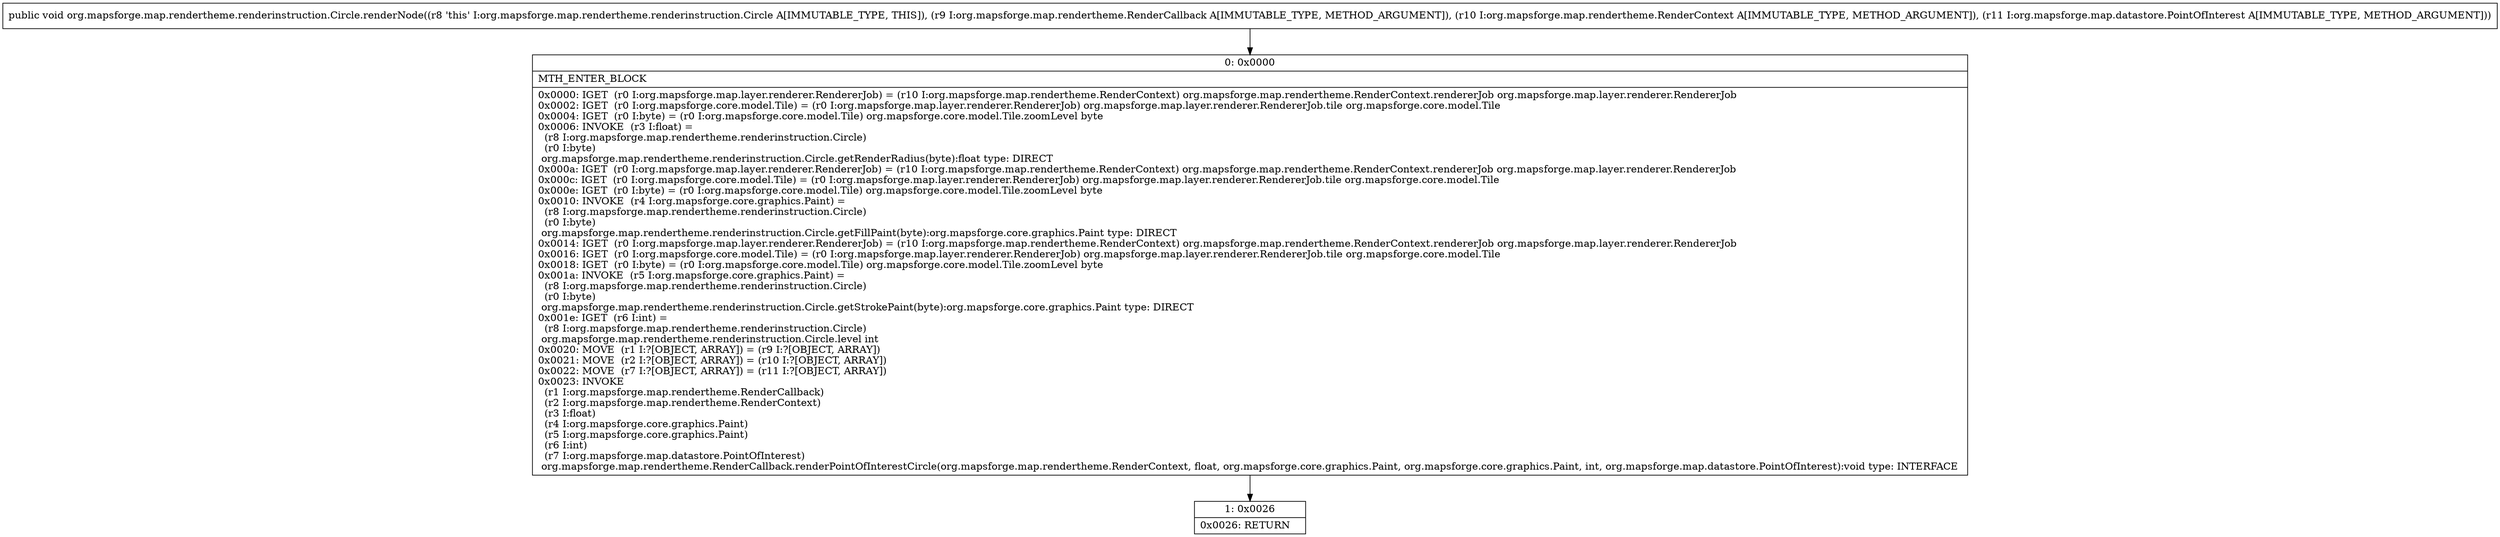 digraph "CFG fororg.mapsforge.map.rendertheme.renderinstruction.Circle.renderNode(Lorg\/mapsforge\/map\/rendertheme\/RenderCallback;Lorg\/mapsforge\/map\/rendertheme\/RenderContext;Lorg\/mapsforge\/map\/datastore\/PointOfInterest;)V" {
Node_0 [shape=record,label="{0\:\ 0x0000|MTH_ENTER_BLOCK\l|0x0000: IGET  (r0 I:org.mapsforge.map.layer.renderer.RendererJob) = (r10 I:org.mapsforge.map.rendertheme.RenderContext) org.mapsforge.map.rendertheme.RenderContext.rendererJob org.mapsforge.map.layer.renderer.RendererJob \l0x0002: IGET  (r0 I:org.mapsforge.core.model.Tile) = (r0 I:org.mapsforge.map.layer.renderer.RendererJob) org.mapsforge.map.layer.renderer.RendererJob.tile org.mapsforge.core.model.Tile \l0x0004: IGET  (r0 I:byte) = (r0 I:org.mapsforge.core.model.Tile) org.mapsforge.core.model.Tile.zoomLevel byte \l0x0006: INVOKE  (r3 I:float) = \l  (r8 I:org.mapsforge.map.rendertheme.renderinstruction.Circle)\l  (r0 I:byte)\l org.mapsforge.map.rendertheme.renderinstruction.Circle.getRenderRadius(byte):float type: DIRECT \l0x000a: IGET  (r0 I:org.mapsforge.map.layer.renderer.RendererJob) = (r10 I:org.mapsforge.map.rendertheme.RenderContext) org.mapsforge.map.rendertheme.RenderContext.rendererJob org.mapsforge.map.layer.renderer.RendererJob \l0x000c: IGET  (r0 I:org.mapsforge.core.model.Tile) = (r0 I:org.mapsforge.map.layer.renderer.RendererJob) org.mapsforge.map.layer.renderer.RendererJob.tile org.mapsforge.core.model.Tile \l0x000e: IGET  (r0 I:byte) = (r0 I:org.mapsforge.core.model.Tile) org.mapsforge.core.model.Tile.zoomLevel byte \l0x0010: INVOKE  (r4 I:org.mapsforge.core.graphics.Paint) = \l  (r8 I:org.mapsforge.map.rendertheme.renderinstruction.Circle)\l  (r0 I:byte)\l org.mapsforge.map.rendertheme.renderinstruction.Circle.getFillPaint(byte):org.mapsforge.core.graphics.Paint type: DIRECT \l0x0014: IGET  (r0 I:org.mapsforge.map.layer.renderer.RendererJob) = (r10 I:org.mapsforge.map.rendertheme.RenderContext) org.mapsforge.map.rendertheme.RenderContext.rendererJob org.mapsforge.map.layer.renderer.RendererJob \l0x0016: IGET  (r0 I:org.mapsforge.core.model.Tile) = (r0 I:org.mapsforge.map.layer.renderer.RendererJob) org.mapsforge.map.layer.renderer.RendererJob.tile org.mapsforge.core.model.Tile \l0x0018: IGET  (r0 I:byte) = (r0 I:org.mapsforge.core.model.Tile) org.mapsforge.core.model.Tile.zoomLevel byte \l0x001a: INVOKE  (r5 I:org.mapsforge.core.graphics.Paint) = \l  (r8 I:org.mapsforge.map.rendertheme.renderinstruction.Circle)\l  (r0 I:byte)\l org.mapsforge.map.rendertheme.renderinstruction.Circle.getStrokePaint(byte):org.mapsforge.core.graphics.Paint type: DIRECT \l0x001e: IGET  (r6 I:int) = \l  (r8 I:org.mapsforge.map.rendertheme.renderinstruction.Circle)\l org.mapsforge.map.rendertheme.renderinstruction.Circle.level int \l0x0020: MOVE  (r1 I:?[OBJECT, ARRAY]) = (r9 I:?[OBJECT, ARRAY]) \l0x0021: MOVE  (r2 I:?[OBJECT, ARRAY]) = (r10 I:?[OBJECT, ARRAY]) \l0x0022: MOVE  (r7 I:?[OBJECT, ARRAY]) = (r11 I:?[OBJECT, ARRAY]) \l0x0023: INVOKE  \l  (r1 I:org.mapsforge.map.rendertheme.RenderCallback)\l  (r2 I:org.mapsforge.map.rendertheme.RenderContext)\l  (r3 I:float)\l  (r4 I:org.mapsforge.core.graphics.Paint)\l  (r5 I:org.mapsforge.core.graphics.Paint)\l  (r6 I:int)\l  (r7 I:org.mapsforge.map.datastore.PointOfInterest)\l org.mapsforge.map.rendertheme.RenderCallback.renderPointOfInterestCircle(org.mapsforge.map.rendertheme.RenderContext, float, org.mapsforge.core.graphics.Paint, org.mapsforge.core.graphics.Paint, int, org.mapsforge.map.datastore.PointOfInterest):void type: INTERFACE \l}"];
Node_1 [shape=record,label="{1\:\ 0x0026|0x0026: RETURN   \l}"];
MethodNode[shape=record,label="{public void org.mapsforge.map.rendertheme.renderinstruction.Circle.renderNode((r8 'this' I:org.mapsforge.map.rendertheme.renderinstruction.Circle A[IMMUTABLE_TYPE, THIS]), (r9 I:org.mapsforge.map.rendertheme.RenderCallback A[IMMUTABLE_TYPE, METHOD_ARGUMENT]), (r10 I:org.mapsforge.map.rendertheme.RenderContext A[IMMUTABLE_TYPE, METHOD_ARGUMENT]), (r11 I:org.mapsforge.map.datastore.PointOfInterest A[IMMUTABLE_TYPE, METHOD_ARGUMENT])) }"];
MethodNode -> Node_0;
Node_0 -> Node_1;
}

